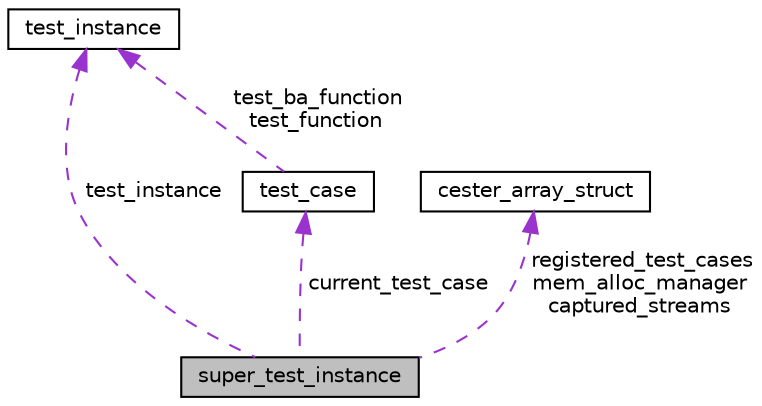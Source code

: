digraph "super_test_instance"
{
 // LATEX_PDF_SIZE
  edge [fontname="Helvetica",fontsize="10",labelfontname="Helvetica",labelfontsize="10"];
  node [fontname="Helvetica",fontsize="10",shape=record];
  Node1 [label="super_test_instance",height=0.2,width=0.4,color="black", fillcolor="grey75", style="filled", fontcolor="black",tooltip=" "];
  Node2 -> Node1 [dir="back",color="darkorchid3",fontsize="10",style="dashed",label=" test_instance" ,fontname="Helvetica"];
  Node2 [label="test_instance",height=0.2,width=0.4,color="black", fillcolor="white", style="filled",URL="$structtest__instance.html",tooltip=" "];
  Node3 -> Node1 [dir="back",color="darkorchid3",fontsize="10",style="dashed",label=" registered_test_cases\nmem_alloc_manager\ncaptured_streams" ,fontname="Helvetica"];
  Node3 [label="cester_array_struct",height=0.2,width=0.4,color="black", fillcolor="white", style="filled",URL="$structcester__array__struct.html",tooltip=" "];
  Node4 -> Node1 [dir="back",color="darkorchid3",fontsize="10",style="dashed",label=" current_test_case" ,fontname="Helvetica"];
  Node4 [label="test_case",height=0.2,width=0.4,color="black", fillcolor="white", style="filled",URL="$structtest__case.html",tooltip=" "];
  Node2 -> Node4 [dir="back",color="darkorchid3",fontsize="10",style="dashed",label=" test_ba_function\ntest_function" ,fontname="Helvetica"];
}
